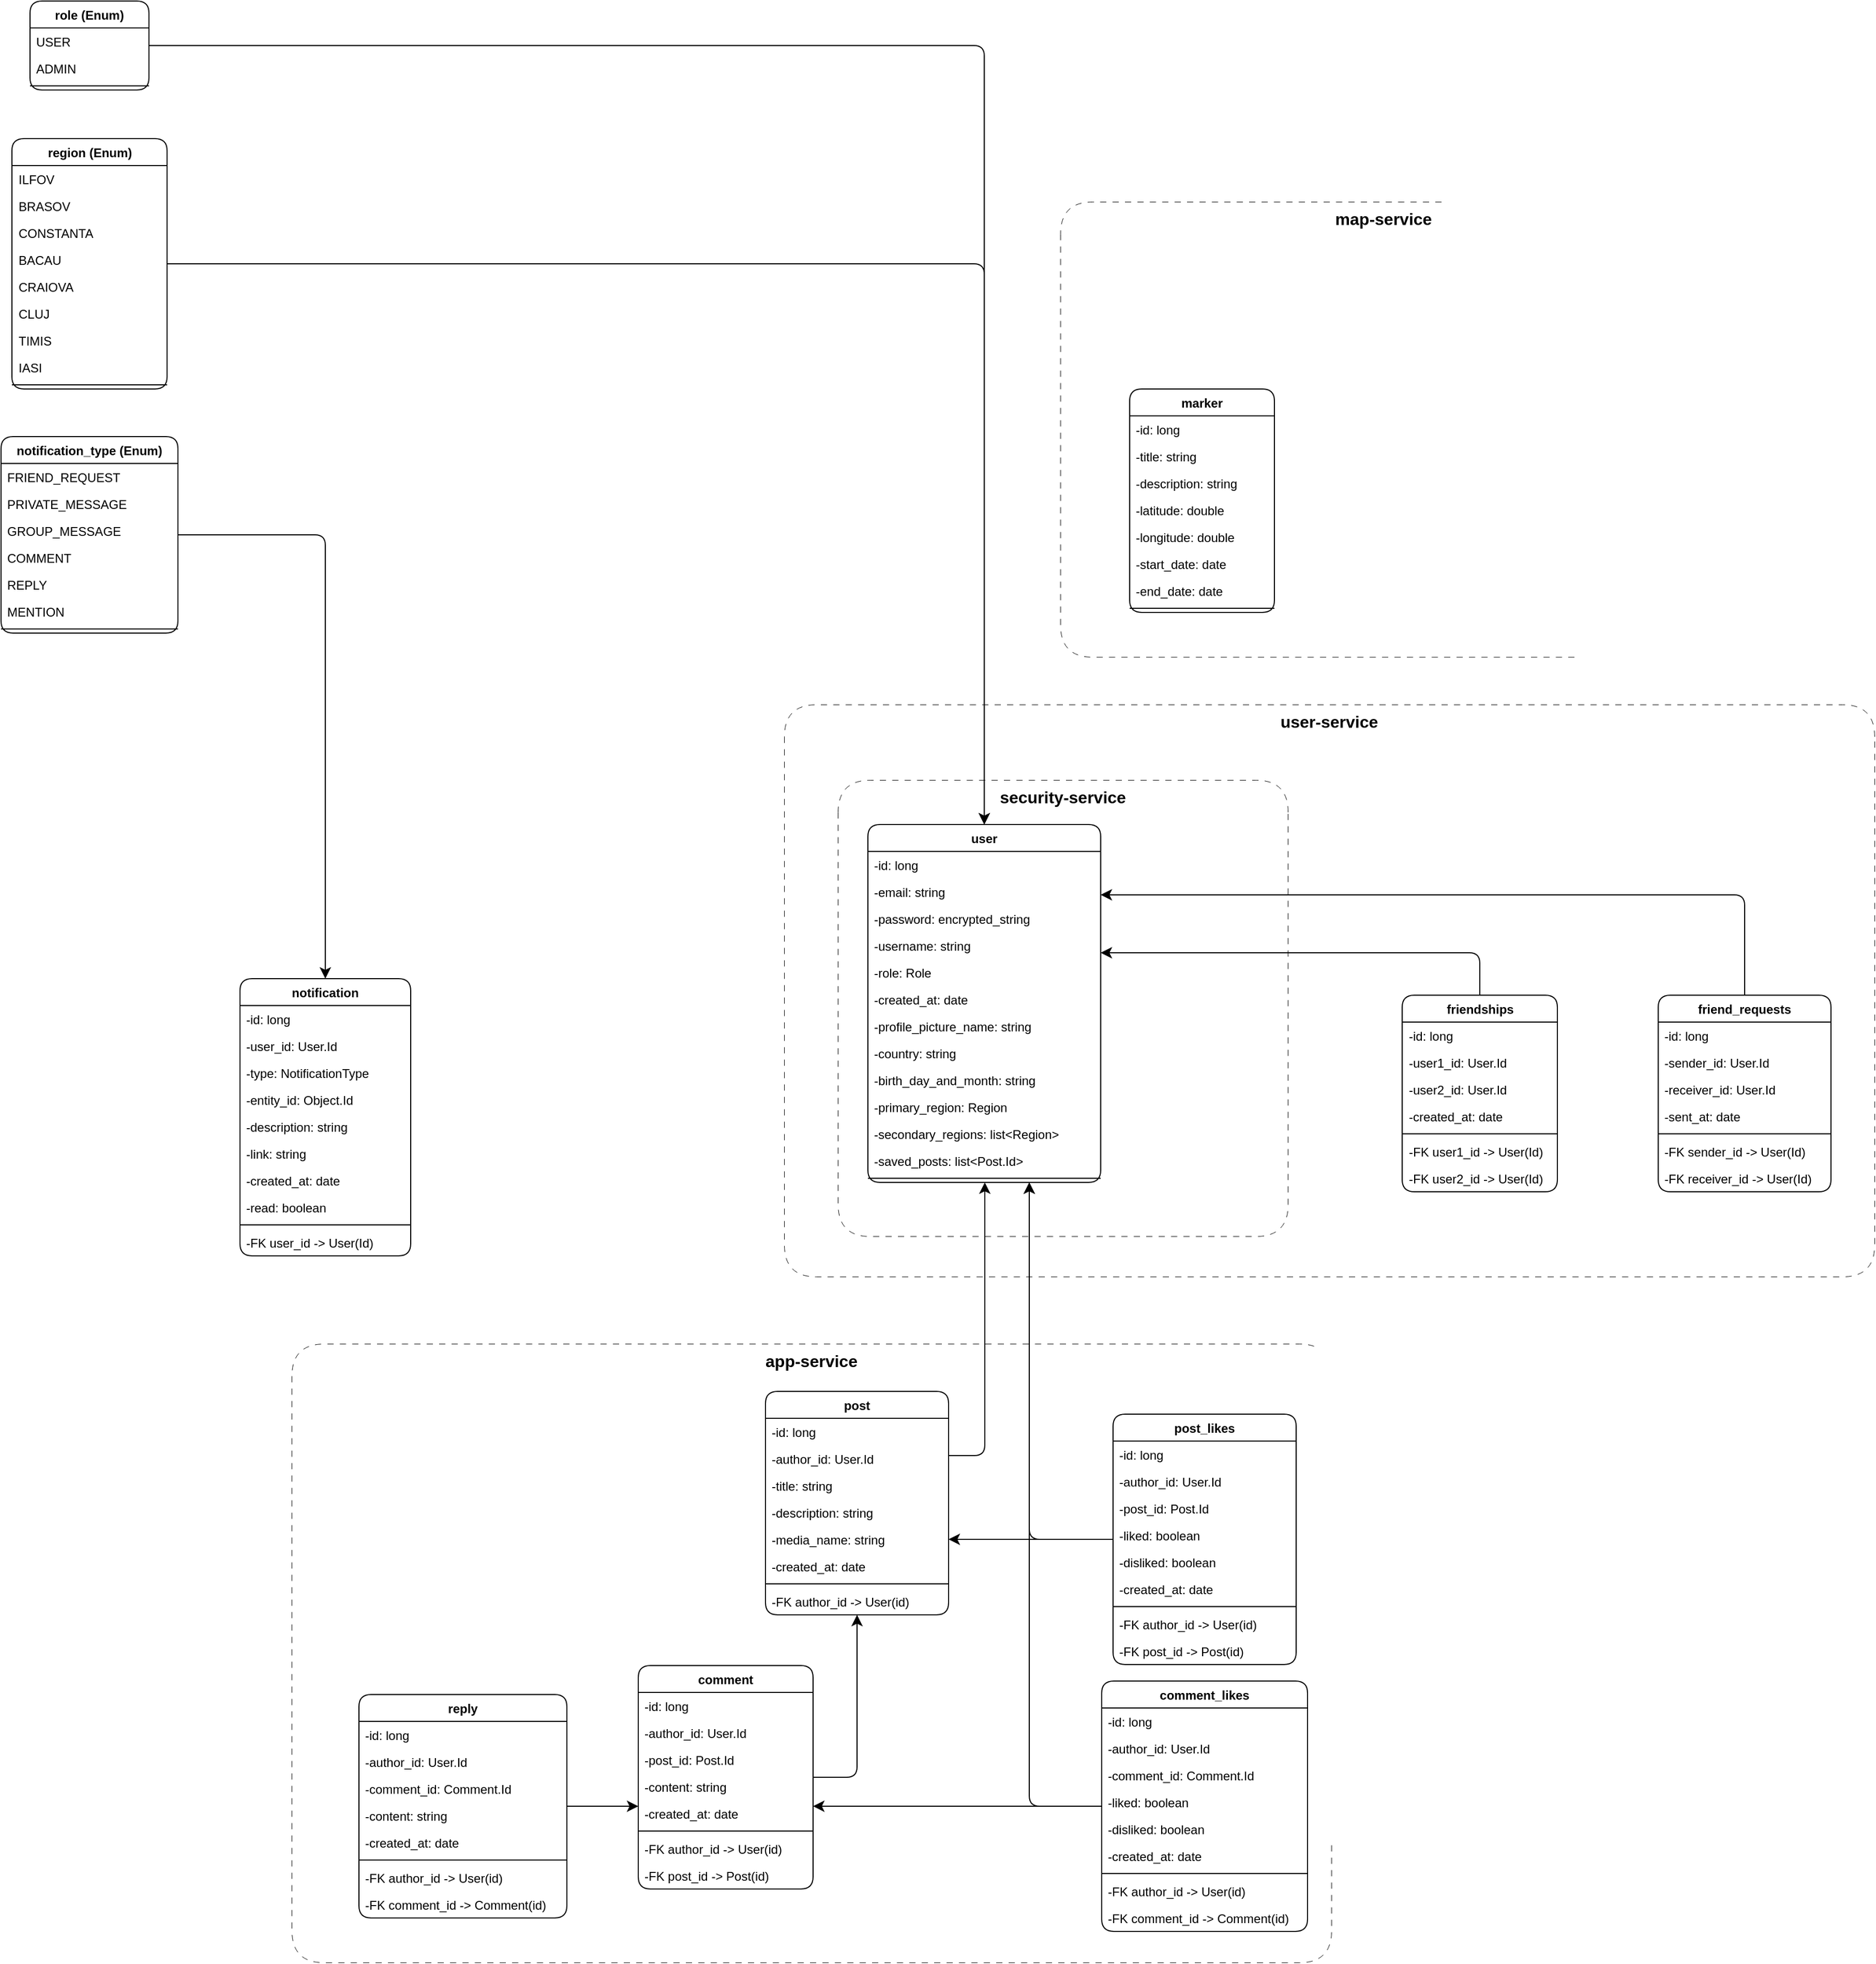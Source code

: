 <mxfile version="23.0.2" type="device">
  <diagram id="C5RBs43oDa-KdzZeNtuy" name="Page-1">
    <mxGraphModel dx="2113" dy="2060" grid="0" gridSize="10" guides="1" tooltips="1" connect="1" arrows="1" fold="1" page="0" pageScale="1" pageWidth="827" pageHeight="1169" math="0" shadow="0">
      <root>
        <mxCell id="WIyWlLk6GJQsqaUBKTNV-0" />
        <mxCell id="WIyWlLk6GJQsqaUBKTNV-1" parent="WIyWlLk6GJQsqaUBKTNV-0" />
        <mxCell id="ZIp37WjM1CENqptQfmg1-0" value="user" style="swimlane;fontStyle=1;align=center;verticalAlign=top;childLayout=stackLayout;horizontal=1;startSize=26;horizontalStack=0;resizeParent=1;resizeParentMax=0;resizeLast=0;collapsible=1;marginBottom=0;whiteSpace=wrap;html=1;rounded=1;glass=0;" parent="WIyWlLk6GJQsqaUBKTNV-1" vertex="1">
          <mxGeometry x="201" y="-84" width="225" height="346" as="geometry" />
        </mxCell>
        <mxCell id="ZIp37WjM1CENqptQfmg1-35" value="-id: long" style="text;strokeColor=none;fillColor=none;align=left;verticalAlign=top;spacingLeft=4;spacingRight=4;overflow=hidden;rotatable=0;points=[[0,0.5],[1,0.5]];portConstraint=eastwest;whiteSpace=wrap;html=1;rounded=1;" parent="ZIp37WjM1CENqptQfmg1-0" vertex="1">
          <mxGeometry y="26" width="225" height="26" as="geometry" />
        </mxCell>
        <mxCell id="ZIp37WjM1CENqptQfmg1-29" value="-email: string" style="text;strokeColor=none;fillColor=none;align=left;verticalAlign=top;spacingLeft=4;spacingRight=4;overflow=hidden;rotatable=0;points=[[0,0.5],[1,0.5]];portConstraint=eastwest;whiteSpace=wrap;html=1;rounded=1;" parent="ZIp37WjM1CENqptQfmg1-0" vertex="1">
          <mxGeometry y="52" width="225" height="26" as="geometry" />
        </mxCell>
        <mxCell id="ZIp37WjM1CENqptQfmg1-26" value="-password: encrypted_string" style="text;strokeColor=none;fillColor=none;align=left;verticalAlign=top;spacingLeft=4;spacingRight=4;overflow=hidden;rotatable=0;points=[[0,0.5],[1,0.5]];portConstraint=eastwest;whiteSpace=wrap;html=1;rounded=1;" parent="ZIp37WjM1CENqptQfmg1-0" vertex="1">
          <mxGeometry y="78" width="225" height="26" as="geometry" />
        </mxCell>
        <mxCell id="ZIp37WjM1CENqptQfmg1-1" value="-username: string&lt;br&gt;" style="text;strokeColor=none;fillColor=none;align=left;verticalAlign=top;spacingLeft=4;spacingRight=4;overflow=hidden;rotatable=0;points=[[0,0.5],[1,0.5]];portConstraint=eastwest;whiteSpace=wrap;html=1;rounded=1;" parent="ZIp37WjM1CENqptQfmg1-0" vertex="1">
          <mxGeometry y="104" width="225" height="26" as="geometry" />
        </mxCell>
        <mxCell id="AUNSWJRfsBHNCjT6qYUv-6" value="-role: Role" style="text;strokeColor=none;fillColor=none;align=left;verticalAlign=top;spacingLeft=4;spacingRight=4;overflow=hidden;rotatable=0;points=[[0,0.5],[1,0.5]];portConstraint=eastwest;whiteSpace=wrap;html=1;rounded=1;" parent="ZIp37WjM1CENqptQfmg1-0" vertex="1">
          <mxGeometry y="130" width="225" height="26" as="geometry" />
        </mxCell>
        <mxCell id="ZIp37WjM1CENqptQfmg1-63" value="-created_at: date" style="text;strokeColor=none;fillColor=none;align=left;verticalAlign=top;spacingLeft=4;spacingRight=4;overflow=hidden;rotatable=0;points=[[0,0.5],[1,0.5]];portConstraint=eastwest;whiteSpace=wrap;html=1;rounded=1;" parent="ZIp37WjM1CENqptQfmg1-0" vertex="1">
          <mxGeometry y="156" width="225" height="26" as="geometry" />
        </mxCell>
        <mxCell id="ZIp37WjM1CENqptQfmg1-30" value="-profile_picture_name: string" style="text;strokeColor=none;fillColor=none;align=left;verticalAlign=top;spacingLeft=4;spacingRight=4;overflow=hidden;rotatable=0;points=[[0,0.5],[1,0.5]];portConstraint=eastwest;whiteSpace=wrap;html=1;rounded=1;" parent="ZIp37WjM1CENqptQfmg1-0" vertex="1">
          <mxGeometry y="182" width="225" height="26" as="geometry" />
        </mxCell>
        <mxCell id="ZIp37WjM1CENqptQfmg1-32" value="-country: string" style="text;strokeColor=none;fillColor=none;align=left;verticalAlign=top;spacingLeft=4;spacingRight=4;overflow=hidden;rotatable=0;points=[[0,0.5],[1,0.5]];portConstraint=eastwest;whiteSpace=wrap;html=1;rounded=1;" parent="ZIp37WjM1CENqptQfmg1-0" vertex="1">
          <mxGeometry y="208" width="225" height="26" as="geometry" />
        </mxCell>
        <mxCell id="ZIp37WjM1CENqptQfmg1-33" value="-birth_day_and_month: string" style="text;strokeColor=none;fillColor=none;align=left;verticalAlign=top;spacingLeft=4;spacingRight=4;overflow=hidden;rotatable=0;points=[[0,0.5],[1,0.5]];portConstraint=eastwest;whiteSpace=wrap;html=1;rounded=1;" parent="ZIp37WjM1CENqptQfmg1-0" vertex="1">
          <mxGeometry y="234" width="225" height="26" as="geometry" />
        </mxCell>
        <mxCell id="ZIp37WjM1CENqptQfmg1-34" value="-primary_region: Region" style="text;strokeColor=none;fillColor=none;align=left;verticalAlign=top;spacingLeft=4;spacingRight=4;overflow=hidden;rotatable=0;points=[[0,0.5],[1,0.5]];portConstraint=eastwest;whiteSpace=wrap;html=1;rounded=1;" parent="ZIp37WjM1CENqptQfmg1-0" vertex="1">
          <mxGeometry y="260" width="225" height="26" as="geometry" />
        </mxCell>
        <mxCell id="AUNSWJRfsBHNCjT6qYUv-0" value="-secondary_regions: list&amp;lt;Region&amp;gt;" style="text;strokeColor=none;fillColor=none;align=left;verticalAlign=top;spacingLeft=4;spacingRight=4;overflow=hidden;rotatable=0;points=[[0,0.5],[1,0.5]];portConstraint=eastwest;whiteSpace=wrap;html=1;rounded=1;" parent="ZIp37WjM1CENqptQfmg1-0" vertex="1">
          <mxGeometry y="286" width="225" height="26" as="geometry" />
        </mxCell>
        <mxCell id="ZIp37WjM1CENqptQfmg1-96" value="-saved_posts: list&amp;lt;Post.Id&amp;gt;" style="text;strokeColor=none;fillColor=none;align=left;verticalAlign=top;spacingLeft=4;spacingRight=4;overflow=hidden;rotatable=0;points=[[0,0.5],[1,0.5]];portConstraint=eastwest;whiteSpace=wrap;html=1;rounded=1;" parent="ZIp37WjM1CENqptQfmg1-0" vertex="1">
          <mxGeometry y="312" width="225" height="26" as="geometry" />
        </mxCell>
        <mxCell id="ZIp37WjM1CENqptQfmg1-2" value="" style="line;strokeWidth=1;fillColor=none;align=left;verticalAlign=middle;spacingTop=-1;spacingLeft=3;spacingRight=3;rotatable=0;labelPosition=right;points=[];portConstraint=eastwest;strokeColor=inherit;rounded=1;" parent="ZIp37WjM1CENqptQfmg1-0" vertex="1">
          <mxGeometry y="338" width="225" height="8" as="geometry" />
        </mxCell>
        <mxCell id="ZIp37WjM1CENqptQfmg1-12" value="comment" style="swimlane;fontStyle=1;align=center;verticalAlign=top;childLayout=stackLayout;horizontal=1;startSize=26;horizontalStack=0;resizeParent=1;resizeParentMax=0;resizeLast=0;collapsible=1;marginBottom=0;whiteSpace=wrap;html=1;rounded=1;" parent="WIyWlLk6GJQsqaUBKTNV-1" vertex="1">
          <mxGeometry x="-21" y="729" width="169" height="216" as="geometry" />
        </mxCell>
        <mxCell id="ZIp37WjM1CENqptQfmg1-58" value="-id: long" style="text;strokeColor=none;fillColor=none;align=left;verticalAlign=top;spacingLeft=4;spacingRight=4;overflow=hidden;rotatable=0;points=[[0,0.5],[1,0.5]];portConstraint=eastwest;whiteSpace=wrap;html=1;rounded=1;" parent="ZIp37WjM1CENqptQfmg1-12" vertex="1">
          <mxGeometry y="26" width="169" height="26" as="geometry" />
        </mxCell>
        <mxCell id="ZIp37WjM1CENqptQfmg1-13" value="-author_id: User.Id" style="text;strokeColor=none;fillColor=none;align=left;verticalAlign=top;spacingLeft=4;spacingRight=4;overflow=hidden;rotatable=0;points=[[0,0.5],[1,0.5]];portConstraint=eastwest;whiteSpace=wrap;html=1;rounded=1;" parent="ZIp37WjM1CENqptQfmg1-12" vertex="1">
          <mxGeometry y="52" width="169" height="26" as="geometry" />
        </mxCell>
        <mxCell id="ZIp37WjM1CENqptQfmg1-44" value="-post_id: Post.Id" style="text;strokeColor=none;fillColor=none;align=left;verticalAlign=top;spacingLeft=4;spacingRight=4;overflow=hidden;rotatable=0;points=[[0,0.5],[1,0.5]];portConstraint=eastwest;whiteSpace=wrap;html=1;rounded=1;" parent="ZIp37WjM1CENqptQfmg1-12" vertex="1">
          <mxGeometry y="78" width="169" height="26" as="geometry" />
        </mxCell>
        <mxCell id="ZIp37WjM1CENqptQfmg1-43" value="-content: string" style="text;strokeColor=none;fillColor=none;align=left;verticalAlign=top;spacingLeft=4;spacingRight=4;overflow=hidden;rotatable=0;points=[[0,0.5],[1,0.5]];portConstraint=eastwest;whiteSpace=wrap;html=1;rounded=1;" parent="ZIp37WjM1CENqptQfmg1-12" vertex="1">
          <mxGeometry y="104" width="169" height="26" as="geometry" />
        </mxCell>
        <mxCell id="ZIp37WjM1CENqptQfmg1-61" value="-created_at: date" style="text;strokeColor=none;fillColor=none;align=left;verticalAlign=top;spacingLeft=4;spacingRight=4;overflow=hidden;rotatable=0;points=[[0,0.5],[1,0.5]];portConstraint=eastwest;whiteSpace=wrap;html=1;rounded=1;" parent="ZIp37WjM1CENqptQfmg1-12" vertex="1">
          <mxGeometry y="130" width="169" height="26" as="geometry" />
        </mxCell>
        <mxCell id="ZIp37WjM1CENqptQfmg1-14" value="" style="line;strokeWidth=1;fillColor=none;align=left;verticalAlign=middle;spacingTop=-1;spacingLeft=3;spacingRight=3;rotatable=0;labelPosition=right;points=[];portConstraint=eastwest;strokeColor=inherit;rounded=1;" parent="ZIp37WjM1CENqptQfmg1-12" vertex="1">
          <mxGeometry y="156" width="169" height="8" as="geometry" />
        </mxCell>
        <mxCell id="fnZOQLphqaapDH8NrHmS-1" value="-FK author_id -&amp;gt; User(id)" style="text;strokeColor=none;fillColor=none;align=left;verticalAlign=top;spacingLeft=4;spacingRight=4;overflow=hidden;rotatable=0;points=[[0,0.5],[1,0.5]];portConstraint=eastwest;whiteSpace=wrap;html=1;rounded=1;" parent="ZIp37WjM1CENqptQfmg1-12" vertex="1">
          <mxGeometry y="164" width="169" height="26" as="geometry" />
        </mxCell>
        <mxCell id="fnZOQLphqaapDH8NrHmS-3" value="-FK post_id -&amp;gt; Post(id)" style="text;strokeColor=none;fillColor=none;align=left;verticalAlign=top;spacingLeft=4;spacingRight=4;overflow=hidden;rotatable=0;points=[[0,0.5],[1,0.5]];portConstraint=eastwest;whiteSpace=wrap;html=1;rounded=1;" parent="ZIp37WjM1CENqptQfmg1-12" vertex="1">
          <mxGeometry y="190" width="169" height="26" as="geometry" />
        </mxCell>
        <mxCell id="AUNSWJRfsBHNCjT6qYUv-16" value="role (Enum)" style="swimlane;fontStyle=1;align=center;verticalAlign=top;childLayout=stackLayout;horizontal=1;startSize=26;horizontalStack=0;resizeParent=1;resizeParentMax=0;resizeLast=0;collapsible=1;marginBottom=0;whiteSpace=wrap;html=1;rounded=1;" parent="WIyWlLk6GJQsqaUBKTNV-1" vertex="1">
          <mxGeometry x="-609" y="-880" width="115" height="86" as="geometry" />
        </mxCell>
        <mxCell id="AUNSWJRfsBHNCjT6qYUv-17" value="USER" style="text;strokeColor=none;fillColor=none;align=left;verticalAlign=top;spacingLeft=4;spacingRight=4;overflow=hidden;rotatable=0;points=[[0,0.5],[1,0.5]];portConstraint=eastwest;whiteSpace=wrap;html=1;rounded=1;" parent="AUNSWJRfsBHNCjT6qYUv-16" vertex="1">
          <mxGeometry y="26" width="115" height="26" as="geometry" />
        </mxCell>
        <mxCell id="AUNSWJRfsBHNCjT6qYUv-18" value="ADMIN" style="text;strokeColor=none;fillColor=none;align=left;verticalAlign=top;spacingLeft=4;spacingRight=4;overflow=hidden;rotatable=0;points=[[0,0.5],[1,0.5]];portConstraint=eastwest;whiteSpace=wrap;html=1;rounded=1;" parent="AUNSWJRfsBHNCjT6qYUv-16" vertex="1">
          <mxGeometry y="52" width="115" height="26" as="geometry" />
        </mxCell>
        <mxCell id="AUNSWJRfsBHNCjT6qYUv-24" value="" style="line;strokeWidth=1;fillColor=none;align=left;verticalAlign=middle;spacingTop=-1;spacingLeft=3;spacingRight=3;rotatable=0;labelPosition=right;points=[];portConstraint=eastwest;strokeColor=inherit;rounded=1;" parent="AUNSWJRfsBHNCjT6qYUv-16" vertex="1">
          <mxGeometry y="78" width="115" height="8" as="geometry" />
        </mxCell>
        <mxCell id="AUNSWJRfsBHNCjT6qYUv-26" value="region (Enum)" style="swimlane;fontStyle=1;align=center;verticalAlign=top;childLayout=stackLayout;horizontal=1;startSize=26;horizontalStack=0;resizeParent=1;resizeParentMax=0;resizeLast=0;collapsible=1;marginBottom=0;whiteSpace=wrap;html=1;rounded=1;" parent="WIyWlLk6GJQsqaUBKTNV-1" vertex="1">
          <mxGeometry x="-626.5" y="-747" width="150" height="242" as="geometry" />
        </mxCell>
        <mxCell id="AUNSWJRfsBHNCjT6qYUv-27" value="ILFOV" style="text;strokeColor=none;fillColor=none;align=left;verticalAlign=top;spacingLeft=4;spacingRight=4;overflow=hidden;rotatable=0;points=[[0,0.5],[1,0.5]];portConstraint=eastwest;whiteSpace=wrap;html=1;rounded=1;" parent="AUNSWJRfsBHNCjT6qYUv-26" vertex="1">
          <mxGeometry y="26" width="150" height="26" as="geometry" />
        </mxCell>
        <mxCell id="AUNSWJRfsBHNCjT6qYUv-28" value="BRASOV" style="text;strokeColor=none;fillColor=none;align=left;verticalAlign=top;spacingLeft=4;spacingRight=4;overflow=hidden;rotatable=0;points=[[0,0.5],[1,0.5]];portConstraint=eastwest;whiteSpace=wrap;html=1;rounded=1;" parent="AUNSWJRfsBHNCjT6qYUv-26" vertex="1">
          <mxGeometry y="52" width="150" height="26" as="geometry" />
        </mxCell>
        <mxCell id="AUNSWJRfsBHNCjT6qYUv-30" value="CONSTANTA" style="text;strokeColor=none;fillColor=none;align=left;verticalAlign=top;spacingLeft=4;spacingRight=4;overflow=hidden;rotatable=0;points=[[0,0.5],[1,0.5]];portConstraint=eastwest;whiteSpace=wrap;html=1;rounded=1;" parent="AUNSWJRfsBHNCjT6qYUv-26" vertex="1">
          <mxGeometry y="78" width="150" height="26" as="geometry" />
        </mxCell>
        <mxCell id="AUNSWJRfsBHNCjT6qYUv-31" value="BACAU" style="text;strokeColor=none;fillColor=none;align=left;verticalAlign=top;spacingLeft=4;spacingRight=4;overflow=hidden;rotatable=0;points=[[0,0.5],[1,0.5]];portConstraint=eastwest;whiteSpace=wrap;html=1;rounded=1;" parent="AUNSWJRfsBHNCjT6qYUv-26" vertex="1">
          <mxGeometry y="104" width="150" height="26" as="geometry" />
        </mxCell>
        <mxCell id="AUNSWJRfsBHNCjT6qYUv-32" value="CRAIOVA" style="text;strokeColor=none;fillColor=none;align=left;verticalAlign=top;spacingLeft=4;spacingRight=4;overflow=hidden;rotatable=0;points=[[0,0.5],[1,0.5]];portConstraint=eastwest;whiteSpace=wrap;html=1;rounded=1;" parent="AUNSWJRfsBHNCjT6qYUv-26" vertex="1">
          <mxGeometry y="130" width="150" height="26" as="geometry" />
        </mxCell>
        <mxCell id="AUNSWJRfsBHNCjT6qYUv-33" value="CLUJ" style="text;strokeColor=none;fillColor=none;align=left;verticalAlign=top;spacingLeft=4;spacingRight=4;overflow=hidden;rotatable=0;points=[[0,0.5],[1,0.5]];portConstraint=eastwest;whiteSpace=wrap;html=1;rounded=1;" parent="AUNSWJRfsBHNCjT6qYUv-26" vertex="1">
          <mxGeometry y="156" width="150" height="26" as="geometry" />
        </mxCell>
        <mxCell id="AUNSWJRfsBHNCjT6qYUv-41" value="TIMIS" style="text;strokeColor=none;fillColor=none;align=left;verticalAlign=top;spacingLeft=4;spacingRight=4;overflow=hidden;rotatable=0;points=[[0,0.5],[1,0.5]];portConstraint=eastwest;whiteSpace=wrap;html=1;rounded=1;" parent="AUNSWJRfsBHNCjT6qYUv-26" vertex="1">
          <mxGeometry y="182" width="150" height="26" as="geometry" />
        </mxCell>
        <mxCell id="AUNSWJRfsBHNCjT6qYUv-34" value="IASI" style="text;strokeColor=none;fillColor=none;align=left;verticalAlign=top;spacingLeft=4;spacingRight=4;overflow=hidden;rotatable=0;points=[[0,0.5],[1,0.5]];portConstraint=eastwest;whiteSpace=wrap;html=1;rounded=1;" parent="AUNSWJRfsBHNCjT6qYUv-26" vertex="1">
          <mxGeometry y="208" width="150" height="26" as="geometry" />
        </mxCell>
        <mxCell id="AUNSWJRfsBHNCjT6qYUv-29" value="" style="line;strokeWidth=1;fillColor=none;align=left;verticalAlign=middle;spacingTop=-1;spacingLeft=3;spacingRight=3;rotatable=0;labelPosition=right;points=[];portConstraint=eastwest;strokeColor=inherit;rounded=1;" parent="AUNSWJRfsBHNCjT6qYUv-26" vertex="1">
          <mxGeometry y="234" width="150" height="8" as="geometry" />
        </mxCell>
        <mxCell id="AUNSWJRfsBHNCjT6qYUv-43" value="" style="edgeStyle=segmentEdgeStyle;endArrow=classic;html=1;rounded=1;endSize=8;startSize=8;fontSize=12;" parent="WIyWlLk6GJQsqaUBKTNV-1" source="AUNSWJRfsBHNCjT6qYUv-26" target="ZIp37WjM1CENqptQfmg1-0" edge="1">
          <mxGeometry width="50" height="50" relative="1" as="geometry">
            <mxPoint x="110" y="340" as="sourcePoint" />
            <mxPoint x="160" y="290" as="targetPoint" />
          </mxGeometry>
        </mxCell>
        <mxCell id="AUNSWJRfsBHNCjT6qYUv-44" value="" style="edgeStyle=segmentEdgeStyle;endArrow=classic;html=1;rounded=1;endSize=8;startSize=8;fontSize=12;" parent="WIyWlLk6GJQsqaUBKTNV-1" source="ZIp37WjM1CENqptQfmg1-12" target="ZIp37WjM1CENqptQfmg1-8" edge="1">
          <mxGeometry width="50" height="50" relative="1" as="geometry">
            <mxPoint x="-379" y="724" as="sourcePoint" />
            <mxPoint x="-329" y="674" as="targetPoint" />
          </mxGeometry>
        </mxCell>
        <mxCell id="AUNSWJRfsBHNCjT6qYUv-45" value="" style="edgeStyle=segmentEdgeStyle;endArrow=classic;html=1;rounded=1;endSize=8;startSize=8;fontSize=12;" parent="WIyWlLk6GJQsqaUBKTNV-1" source="ZIp37WjM1CENqptQfmg1-8" target="ZIp37WjM1CENqptQfmg1-0" edge="1">
          <mxGeometry width="50" height="50" relative="1" as="geometry">
            <mxPoint x="100" y="430" as="sourcePoint" />
            <mxPoint x="150" y="380" as="targetPoint" />
            <Array as="points">
              <mxPoint x="201" y="526" />
              <mxPoint x="314" y="526" />
            </Array>
          </mxGeometry>
        </mxCell>
        <mxCell id="AUNSWJRfsBHNCjT6qYUv-46" value="" style="edgeStyle=segmentEdgeStyle;endArrow=classic;html=1;rounded=1;endSize=8;startSize=8;fontSize=12;" parent="WIyWlLk6GJQsqaUBKTNV-1" source="ZIp37WjM1CENqptQfmg1-45" target="ZIp37WjM1CENqptQfmg1-12" edge="1">
          <mxGeometry width="50" height="50" relative="1" as="geometry">
            <mxPoint x="-256" y="620" as="sourcePoint" />
            <mxPoint x="-206" y="570" as="targetPoint" />
          </mxGeometry>
        </mxCell>
        <mxCell id="AUNSWJRfsBHNCjT6qYUv-47" value="" style="edgeStyle=segmentEdgeStyle;endArrow=classic;html=1;rounded=1;endSize=8;startSize=8;fontSize=12;" parent="WIyWlLk6GJQsqaUBKTNV-1" source="AUNSWJRfsBHNCjT6qYUv-16" target="ZIp37WjM1CENqptQfmg1-0" edge="1">
          <mxGeometry width="50" height="50" relative="1" as="geometry">
            <mxPoint x="140" y="370" as="sourcePoint" />
            <mxPoint x="190" y="320" as="targetPoint" />
          </mxGeometry>
        </mxCell>
        <mxCell id="qL8LeOFkSq4ELY79T3Pa-41" value="notification" style="swimlane;fontStyle=1;align=center;verticalAlign=top;childLayout=stackLayout;horizontal=1;startSize=26;horizontalStack=0;resizeParent=1;resizeParentMax=0;resizeLast=0;collapsible=1;marginBottom=0;whiteSpace=wrap;html=1;rounded=1;" parent="WIyWlLk6GJQsqaUBKTNV-1" vertex="1">
          <mxGeometry x="-406" y="65" width="165" height="268" as="geometry" />
        </mxCell>
        <mxCell id="qL8LeOFkSq4ELY79T3Pa-42" value="-id: long" style="text;strokeColor=none;fillColor=none;align=left;verticalAlign=top;spacingLeft=4;spacingRight=4;overflow=hidden;rotatable=0;points=[[0,0.5],[1,0.5]];portConstraint=eastwest;whiteSpace=wrap;html=1;rounded=1;" parent="qL8LeOFkSq4ELY79T3Pa-41" vertex="1">
          <mxGeometry y="26" width="165" height="26" as="geometry" />
        </mxCell>
        <mxCell id="qL8LeOFkSq4ELY79T3Pa-43" value="-user_id: User.Id" style="text;strokeColor=none;fillColor=none;align=left;verticalAlign=top;spacingLeft=4;spacingRight=4;overflow=hidden;rotatable=0;points=[[0,0.5],[1,0.5]];portConstraint=eastwest;whiteSpace=wrap;html=1;rounded=1;" parent="qL8LeOFkSq4ELY79T3Pa-41" vertex="1">
          <mxGeometry y="52" width="165" height="26" as="geometry" />
        </mxCell>
        <mxCell id="qL8LeOFkSq4ELY79T3Pa-69" value="-type: NotificationType" style="text;strokeColor=none;fillColor=none;align=left;verticalAlign=top;spacingLeft=4;spacingRight=4;overflow=hidden;rotatable=0;points=[[0,0.5],[1,0.5]];portConstraint=eastwest;whiteSpace=wrap;html=1;rounded=1;" parent="qL8LeOFkSq4ELY79T3Pa-41" vertex="1">
          <mxGeometry y="78" width="165" height="26" as="geometry" />
        </mxCell>
        <mxCell id="qL8LeOFkSq4ELY79T3Pa-57" value="-entity_id: Object.Id" style="text;strokeColor=none;fillColor=none;align=left;verticalAlign=top;spacingLeft=4;spacingRight=4;overflow=hidden;rotatable=0;points=[[0,0.5],[1,0.5]];portConstraint=eastwest;whiteSpace=wrap;html=1;rounded=1;" parent="qL8LeOFkSq4ELY79T3Pa-41" vertex="1">
          <mxGeometry y="104" width="165" height="26" as="geometry" />
        </mxCell>
        <mxCell id="qL8LeOFkSq4ELY79T3Pa-76" value="-description: string" style="text;strokeColor=none;fillColor=none;align=left;verticalAlign=top;spacingLeft=4;spacingRight=4;overflow=hidden;rotatable=0;points=[[0,0.5],[1,0.5]];portConstraint=eastwest;whiteSpace=wrap;html=1;rounded=1;" parent="qL8LeOFkSq4ELY79T3Pa-41" vertex="1">
          <mxGeometry y="130" width="165" height="26" as="geometry" />
        </mxCell>
        <mxCell id="qL8LeOFkSq4ELY79T3Pa-77" value="-link: string" style="text;strokeColor=none;fillColor=none;align=left;verticalAlign=top;spacingLeft=4;spacingRight=4;overflow=hidden;rotatable=0;points=[[0,0.5],[1,0.5]];portConstraint=eastwest;whiteSpace=wrap;html=1;rounded=1;" parent="qL8LeOFkSq4ELY79T3Pa-41" vertex="1">
          <mxGeometry y="156" width="165" height="26" as="geometry" />
        </mxCell>
        <mxCell id="qL8LeOFkSq4ELY79T3Pa-44" value="-created_at: date" style="text;strokeColor=none;fillColor=none;align=left;verticalAlign=top;spacingLeft=4;spacingRight=4;overflow=hidden;rotatable=0;points=[[0,0.5],[1,0.5]];portConstraint=eastwest;whiteSpace=wrap;html=1;rounded=1;" parent="qL8LeOFkSq4ELY79T3Pa-41" vertex="1">
          <mxGeometry y="182" width="165" height="26" as="geometry" />
        </mxCell>
        <mxCell id="qL8LeOFkSq4ELY79T3Pa-45" value="-read: boolean" style="text;strokeColor=none;fillColor=none;align=left;verticalAlign=top;spacingLeft=4;spacingRight=4;overflow=hidden;rotatable=0;points=[[0,0.5],[1,0.5]];portConstraint=eastwest;whiteSpace=wrap;html=1;rounded=1;" parent="qL8LeOFkSq4ELY79T3Pa-41" vertex="1">
          <mxGeometry y="208" width="165" height="26" as="geometry" />
        </mxCell>
        <mxCell id="qL8LeOFkSq4ELY79T3Pa-48" value="" style="line;strokeWidth=1;fillColor=none;align=left;verticalAlign=middle;spacingTop=-1;spacingLeft=3;spacingRight=3;rotatable=0;labelPosition=right;points=[];portConstraint=eastwest;strokeColor=inherit;rounded=1;" parent="qL8LeOFkSq4ELY79T3Pa-41" vertex="1">
          <mxGeometry y="234" width="165" height="8" as="geometry" />
        </mxCell>
        <mxCell id="qL8LeOFkSq4ELY79T3Pa-56" value="-FK user_id -&amp;gt; User(Id)" style="text;strokeColor=none;fillColor=none;align=left;verticalAlign=top;spacingLeft=4;spacingRight=4;overflow=hidden;rotatable=0;points=[[0,0.5],[1,0.5]];portConstraint=eastwest;whiteSpace=wrap;html=1;rounded=1;" parent="qL8LeOFkSq4ELY79T3Pa-41" vertex="1">
          <mxGeometry y="242" width="165" height="26" as="geometry" />
        </mxCell>
        <mxCell id="qL8LeOFkSq4ELY79T3Pa-58" value="notification_type (Enum)" style="swimlane;fontStyle=1;align=center;verticalAlign=top;childLayout=stackLayout;horizontal=1;startSize=26;horizontalStack=0;resizeParent=1;resizeParentMax=0;resizeLast=0;collapsible=1;marginBottom=0;whiteSpace=wrap;html=1;rounded=1;" parent="WIyWlLk6GJQsqaUBKTNV-1" vertex="1">
          <mxGeometry x="-637" y="-459" width="171" height="190" as="geometry" />
        </mxCell>
        <mxCell id="qL8LeOFkSq4ELY79T3Pa-59" value="FRIEND_REQUEST" style="text;strokeColor=none;fillColor=none;align=left;verticalAlign=top;spacingLeft=4;spacingRight=4;overflow=hidden;rotatable=0;points=[[0,0.5],[1,0.5]];portConstraint=eastwest;whiteSpace=wrap;html=1;rounded=1;" parent="qL8LeOFkSq4ELY79T3Pa-58" vertex="1">
          <mxGeometry y="26" width="171" height="26" as="geometry" />
        </mxCell>
        <mxCell id="qL8LeOFkSq4ELY79T3Pa-70" value="PRIVATE_MESSAGE" style="text;strokeColor=none;fillColor=none;align=left;verticalAlign=top;spacingLeft=4;spacingRight=4;overflow=hidden;rotatable=0;points=[[0,0.5],[1,0.5]];portConstraint=eastwest;whiteSpace=wrap;html=1;rounded=1;" parent="qL8LeOFkSq4ELY79T3Pa-58" vertex="1">
          <mxGeometry y="52" width="171" height="26" as="geometry" />
        </mxCell>
        <mxCell id="qL8LeOFkSq4ELY79T3Pa-71" value="GROUP_MESSAGE" style="text;strokeColor=none;fillColor=none;align=left;verticalAlign=top;spacingLeft=4;spacingRight=4;overflow=hidden;rotatable=0;points=[[0,0.5],[1,0.5]];portConstraint=eastwest;whiteSpace=wrap;html=1;rounded=1;" parent="qL8LeOFkSq4ELY79T3Pa-58" vertex="1">
          <mxGeometry y="78" width="171" height="26" as="geometry" />
        </mxCell>
        <mxCell id="qL8LeOFkSq4ELY79T3Pa-72" value="COMMENT" style="text;strokeColor=none;fillColor=none;align=left;verticalAlign=top;spacingLeft=4;spacingRight=4;overflow=hidden;rotatable=0;points=[[0,0.5],[1,0.5]];portConstraint=eastwest;whiteSpace=wrap;html=1;rounded=1;" parent="qL8LeOFkSq4ELY79T3Pa-58" vertex="1">
          <mxGeometry y="104" width="171" height="26" as="geometry" />
        </mxCell>
        <mxCell id="qL8LeOFkSq4ELY79T3Pa-74" value="REPLY" style="text;strokeColor=none;fillColor=none;align=left;verticalAlign=top;spacingLeft=4;spacingRight=4;overflow=hidden;rotatable=0;points=[[0,0.5],[1,0.5]];portConstraint=eastwest;whiteSpace=wrap;html=1;rounded=1;" parent="qL8LeOFkSq4ELY79T3Pa-58" vertex="1">
          <mxGeometry y="130" width="171" height="26" as="geometry" />
        </mxCell>
        <mxCell id="qL8LeOFkSq4ELY79T3Pa-75" value="MENTION" style="text;strokeColor=none;fillColor=none;align=left;verticalAlign=top;spacingLeft=4;spacingRight=4;overflow=hidden;rotatable=0;points=[[0,0.5],[1,0.5]];portConstraint=eastwest;whiteSpace=wrap;html=1;rounded=1;" parent="qL8LeOFkSq4ELY79T3Pa-58" vertex="1">
          <mxGeometry y="156" width="171" height="26" as="geometry" />
        </mxCell>
        <mxCell id="qL8LeOFkSq4ELY79T3Pa-67" value="" style="line;strokeWidth=1;fillColor=none;align=left;verticalAlign=middle;spacingTop=-1;spacingLeft=3;spacingRight=3;rotatable=0;labelPosition=right;points=[];portConstraint=eastwest;strokeColor=inherit;rounded=1;" parent="qL8LeOFkSq4ELY79T3Pa-58" vertex="1">
          <mxGeometry y="182" width="171" height="8" as="geometry" />
        </mxCell>
        <mxCell id="qL8LeOFkSq4ELY79T3Pa-68" value="" style="edgeStyle=segmentEdgeStyle;endArrow=classic;html=1;rounded=1;endSize=8;startSize=8;fontSize=12;" parent="WIyWlLk6GJQsqaUBKTNV-1" source="qL8LeOFkSq4ELY79T3Pa-58" target="qL8LeOFkSq4ELY79T3Pa-41" edge="1">
          <mxGeometry width="50" height="50" relative="1" as="geometry">
            <mxPoint x="-691" y="-267" as="sourcePoint" />
            <mxPoint x="-219" y="422" as="targetPoint" />
          </mxGeometry>
        </mxCell>
        <mxCell id="NsJas7nJp7t8EP145laF-0" value="security-service" style="swimlane;fontSize=16;startSize=31;dashed=1;dashPattern=12 12;strokeWidth=0.5;fillColor=none;swimlaneLine=0;rounded=1;arcSize=50;" parent="WIyWlLk6GJQsqaUBKTNV-1" vertex="1">
          <mxGeometry x="172" y="-127" width="435" height="441" as="geometry" />
        </mxCell>
        <mxCell id="NsJas7nJp7t8EP145laF-4" value="user-service" style="swimlane;fontSize=16;startSize=31;dashed=1;dashPattern=12 12;strokeWidth=0.5;fillColor=none;swimlaneLine=0;rounded=1;arcSize=50;" parent="WIyWlLk6GJQsqaUBKTNV-1" vertex="1">
          <mxGeometry x="120" y="-200" width="1054" height="553" as="geometry" />
        </mxCell>
        <mxCell id="qL8LeOFkSq4ELY79T3Pa-19" value="friend_requests" style="swimlane;fontStyle=1;align=center;verticalAlign=top;childLayout=stackLayout;horizontal=1;startSize=26;horizontalStack=0;resizeParent=1;resizeParentMax=0;resizeLast=0;collapsible=1;marginBottom=0;whiteSpace=wrap;html=1;rounded=1;" parent="NsJas7nJp7t8EP145laF-4" vertex="1">
          <mxGeometry x="845" y="281" width="167" height="190" as="geometry" />
        </mxCell>
        <mxCell id="qL8LeOFkSq4ELY79T3Pa-20" value="-id: long" style="text;strokeColor=none;fillColor=none;align=left;verticalAlign=top;spacingLeft=4;spacingRight=4;overflow=hidden;rotatable=0;points=[[0,0.5],[1,0.5]];portConstraint=eastwest;whiteSpace=wrap;html=1;rounded=1;" parent="qL8LeOFkSq4ELY79T3Pa-19" vertex="1">
          <mxGeometry y="26" width="167" height="26" as="geometry" />
        </mxCell>
        <mxCell id="qL8LeOFkSq4ELY79T3Pa-21" value="-sender_id: User.Id" style="text;strokeColor=none;fillColor=none;align=left;verticalAlign=top;spacingLeft=4;spacingRight=4;overflow=hidden;rotatable=0;points=[[0,0.5],[1,0.5]];portConstraint=eastwest;whiteSpace=wrap;html=1;rounded=1;" parent="qL8LeOFkSq4ELY79T3Pa-19" vertex="1">
          <mxGeometry y="52" width="167" height="26" as="geometry" />
        </mxCell>
        <mxCell id="qL8LeOFkSq4ELY79T3Pa-22" value="-receiver_id: User.Id" style="text;strokeColor=none;fillColor=none;align=left;verticalAlign=top;spacingLeft=4;spacingRight=4;overflow=hidden;rotatable=0;points=[[0,0.5],[1,0.5]];portConstraint=eastwest;whiteSpace=wrap;html=1;rounded=1;" parent="qL8LeOFkSq4ELY79T3Pa-19" vertex="1">
          <mxGeometry y="78" width="167" height="26" as="geometry" />
        </mxCell>
        <mxCell id="qL8LeOFkSq4ELY79T3Pa-50" value="-sent_at: date" style="text;strokeColor=none;fillColor=none;align=left;verticalAlign=top;spacingLeft=4;spacingRight=4;overflow=hidden;rotatable=0;points=[[0,0.5],[1,0.5]];portConstraint=eastwest;whiteSpace=wrap;html=1;rounded=1;" parent="qL8LeOFkSq4ELY79T3Pa-19" vertex="1">
          <mxGeometry y="104" width="167" height="26" as="geometry" />
        </mxCell>
        <mxCell id="qL8LeOFkSq4ELY79T3Pa-25" value="" style="line;strokeWidth=1;fillColor=none;align=left;verticalAlign=middle;spacingTop=-1;spacingLeft=3;spacingRight=3;rotatable=0;labelPosition=right;points=[];portConstraint=eastwest;strokeColor=inherit;rounded=1;" parent="qL8LeOFkSq4ELY79T3Pa-19" vertex="1">
          <mxGeometry y="130" width="167" height="8" as="geometry" />
        </mxCell>
        <mxCell id="qL8LeOFkSq4ELY79T3Pa-53" value="-FK sender_id -&amp;gt; User(Id)" style="text;strokeColor=none;fillColor=none;align=left;verticalAlign=top;spacingLeft=4;spacingRight=4;overflow=hidden;rotatable=0;points=[[0,0.5],[1,0.5]];portConstraint=eastwest;whiteSpace=wrap;html=1;rounded=1;" parent="qL8LeOFkSq4ELY79T3Pa-19" vertex="1">
          <mxGeometry y="138" width="167" height="26" as="geometry" />
        </mxCell>
        <mxCell id="qL8LeOFkSq4ELY79T3Pa-54" value="-FK receiver_id -&amp;gt; User(Id)" style="text;strokeColor=none;fillColor=none;align=left;verticalAlign=top;spacingLeft=4;spacingRight=4;overflow=hidden;rotatable=0;points=[[0,0.5],[1,0.5]];portConstraint=eastwest;whiteSpace=wrap;html=1;rounded=1;" parent="qL8LeOFkSq4ELY79T3Pa-19" vertex="1">
          <mxGeometry y="164" width="167" height="26" as="geometry" />
        </mxCell>
        <UserObject label="friendships" tooltip="" id="qL8LeOFkSq4ELY79T3Pa-26">
          <mxCell style="swimlane;fontStyle=1;align=center;verticalAlign=top;childLayout=stackLayout;horizontal=1;startSize=26;horizontalStack=0;resizeParent=1;resizeParentMax=0;resizeLast=0;collapsible=1;marginBottom=0;whiteSpace=wrap;html=1;rounded=1;" parent="NsJas7nJp7t8EP145laF-4" vertex="1">
            <mxGeometry x="597.5" y="281" width="150" height="190" as="geometry" />
          </mxCell>
        </UserObject>
        <mxCell id="qL8LeOFkSq4ELY79T3Pa-27" value="-id: long" style="text;strokeColor=none;fillColor=none;align=left;verticalAlign=top;spacingLeft=4;spacingRight=4;overflow=hidden;rotatable=0;points=[[0,0.5],[1,0.5]];portConstraint=eastwest;whiteSpace=wrap;html=1;rounded=1;" parent="qL8LeOFkSq4ELY79T3Pa-26" vertex="1">
          <mxGeometry y="26" width="150" height="26" as="geometry" />
        </mxCell>
        <mxCell id="qL8LeOFkSq4ELY79T3Pa-28" value="-user1_id: User.Id" style="text;strokeColor=none;fillColor=none;align=left;verticalAlign=top;spacingLeft=4;spacingRight=4;overflow=hidden;rotatable=0;points=[[0,0.5],[1,0.5]];portConstraint=eastwest;whiteSpace=wrap;html=1;rounded=1;" parent="qL8LeOFkSq4ELY79T3Pa-26" vertex="1">
          <mxGeometry y="52" width="150" height="26" as="geometry" />
        </mxCell>
        <mxCell id="qL8LeOFkSq4ELY79T3Pa-29" value="-user2_id: User.Id" style="text;strokeColor=none;fillColor=none;align=left;verticalAlign=top;spacingLeft=4;spacingRight=4;overflow=hidden;rotatable=0;points=[[0,0.5],[1,0.5]];portConstraint=eastwest;whiteSpace=wrap;html=1;rounded=1;" parent="qL8LeOFkSq4ELY79T3Pa-26" vertex="1">
          <mxGeometry y="78" width="150" height="26" as="geometry" />
        </mxCell>
        <mxCell id="qL8LeOFkSq4ELY79T3Pa-49" value="-created_at: date" style="text;strokeColor=none;fillColor=none;align=left;verticalAlign=top;spacingLeft=4;spacingRight=4;overflow=hidden;rotatable=0;points=[[0,0.5],[1,0.5]];portConstraint=eastwest;whiteSpace=wrap;html=1;rounded=1;" parent="qL8LeOFkSq4ELY79T3Pa-26" vertex="1">
          <mxGeometry y="104" width="150" height="26" as="geometry" />
        </mxCell>
        <mxCell id="qL8LeOFkSq4ELY79T3Pa-32" value="" style="line;strokeWidth=1;fillColor=none;align=left;verticalAlign=middle;spacingTop=-1;spacingLeft=3;spacingRight=3;rotatable=0;labelPosition=right;points=[];portConstraint=eastwest;strokeColor=inherit;rounded=1;" parent="qL8LeOFkSq4ELY79T3Pa-26" vertex="1">
          <mxGeometry y="130" width="150" height="8" as="geometry" />
        </mxCell>
        <mxCell id="qL8LeOFkSq4ELY79T3Pa-51" value="-FK user1_id -&amp;gt; User(Id)" style="text;strokeColor=none;fillColor=none;align=left;verticalAlign=top;spacingLeft=4;spacingRight=4;overflow=hidden;rotatable=0;points=[[0,0.5],[1,0.5]];portConstraint=eastwest;whiteSpace=wrap;html=1;rounded=1;" parent="qL8LeOFkSq4ELY79T3Pa-26" vertex="1">
          <mxGeometry y="138" width="150" height="26" as="geometry" />
        </mxCell>
        <mxCell id="qL8LeOFkSq4ELY79T3Pa-52" value="-FK user2_id -&amp;gt; User(Id)" style="text;strokeColor=none;fillColor=none;align=left;verticalAlign=top;spacingLeft=4;spacingRight=4;overflow=hidden;rotatable=0;points=[[0,0.5],[1,0.5]];portConstraint=eastwest;whiteSpace=wrap;html=1;rounded=1;" parent="qL8LeOFkSq4ELY79T3Pa-26" vertex="1">
          <mxGeometry y="164" width="150" height="26" as="geometry" />
        </mxCell>
        <mxCell id="Z0HMSyIbgHoMZcpw7GYd-18" value="" style="edgeStyle=segmentEdgeStyle;endArrow=classic;html=1;curved=0;rounded=1;endSize=8;startSize=8;fontSize=12;" parent="WIyWlLk6GJQsqaUBKTNV-1" source="qL8LeOFkSq4ELY79T3Pa-19" target="ZIp37WjM1CENqptQfmg1-0" edge="1">
          <mxGeometry width="50" height="50" relative="1" as="geometry">
            <mxPoint x="930" y="286" as="sourcePoint" />
            <mxPoint x="980" y="236" as="targetPoint" />
            <Array as="points">
              <mxPoint x="1049" y="-16" />
            </Array>
          </mxGeometry>
        </mxCell>
        <mxCell id="Z0HMSyIbgHoMZcpw7GYd-57" value="map-service" style="swimlane;fontSize=16;startSize=31;dashed=1;dashPattern=12 12;strokeWidth=0.5;fillColor=none;swimlaneLine=0;rounded=1;arcSize=50;" parent="WIyWlLk6GJQsqaUBKTNV-1" vertex="1">
          <mxGeometry x="387" y="-686" width="625" height="440" as="geometry" />
        </mxCell>
        <mxCell id="qL8LeOFkSq4ELY79T3Pa-0" value="marker" style="swimlane;fontStyle=1;align=center;verticalAlign=top;childLayout=stackLayout;horizontal=1;startSize=26;horizontalStack=0;resizeParent=1;resizeParentMax=0;resizeLast=0;collapsible=1;marginBottom=0;whiteSpace=wrap;html=1;rounded=1;" parent="Z0HMSyIbgHoMZcpw7GYd-57" vertex="1">
          <mxGeometry x="67" y="181" width="140" height="216" as="geometry" />
        </mxCell>
        <mxCell id="qL8LeOFkSq4ELY79T3Pa-1" value="-id: long" style="text;strokeColor=none;fillColor=none;align=left;verticalAlign=top;spacingLeft=4;spacingRight=4;overflow=hidden;rotatable=0;points=[[0,0.5],[1,0.5]];portConstraint=eastwest;whiteSpace=wrap;html=1;rounded=1;" parent="qL8LeOFkSq4ELY79T3Pa-0" vertex="1">
          <mxGeometry y="26" width="140" height="26" as="geometry" />
        </mxCell>
        <mxCell id="qL8LeOFkSq4ELY79T3Pa-2" value="-title: string" style="text;strokeColor=none;fillColor=none;align=left;verticalAlign=top;spacingLeft=4;spacingRight=4;overflow=hidden;rotatable=0;points=[[0,0.5],[1,0.5]];portConstraint=eastwest;whiteSpace=wrap;html=1;rounded=1;" parent="qL8LeOFkSq4ELY79T3Pa-0" vertex="1">
          <mxGeometry y="52" width="140" height="26" as="geometry" />
        </mxCell>
        <mxCell id="qL8LeOFkSq4ELY79T3Pa-4" value="-description: string" style="text;strokeColor=none;fillColor=none;align=left;verticalAlign=top;spacingLeft=4;spacingRight=4;overflow=hidden;rotatable=0;points=[[0,0.5],[1,0.5]];portConstraint=eastwest;whiteSpace=wrap;html=1;rounded=1;" parent="qL8LeOFkSq4ELY79T3Pa-0" vertex="1">
          <mxGeometry y="78" width="140" height="26" as="geometry" />
        </mxCell>
        <mxCell id="qL8LeOFkSq4ELY79T3Pa-5" value="-latitude: double" style="text;strokeColor=none;fillColor=none;align=left;verticalAlign=top;spacingLeft=4;spacingRight=4;overflow=hidden;rotatable=0;points=[[0,0.5],[1,0.5]];portConstraint=eastwest;whiteSpace=wrap;html=1;rounded=1;" parent="qL8LeOFkSq4ELY79T3Pa-0" vertex="1">
          <mxGeometry y="104" width="140" height="26" as="geometry" />
        </mxCell>
        <mxCell id="qL8LeOFkSq4ELY79T3Pa-6" value="-longitude: double" style="text;strokeColor=none;fillColor=none;align=left;verticalAlign=top;spacingLeft=4;spacingRight=4;overflow=hidden;rotatable=0;points=[[0,0.5],[1,0.5]];portConstraint=eastwest;whiteSpace=wrap;html=1;rounded=1;" parent="qL8LeOFkSq4ELY79T3Pa-0" vertex="1">
          <mxGeometry y="130" width="140" height="26" as="geometry" />
        </mxCell>
        <mxCell id="qL8LeOFkSq4ELY79T3Pa-10" value="-start_date: date" style="text;strokeColor=none;fillColor=none;align=left;verticalAlign=top;spacingLeft=4;spacingRight=4;overflow=hidden;rotatable=0;points=[[0,0.5],[1,0.5]];portConstraint=eastwest;whiteSpace=wrap;html=1;rounded=1;" parent="qL8LeOFkSq4ELY79T3Pa-0" vertex="1">
          <mxGeometry y="156" width="140" height="26" as="geometry" />
        </mxCell>
        <mxCell id="qL8LeOFkSq4ELY79T3Pa-7" value="-end_date: date" style="text;strokeColor=none;fillColor=none;align=left;verticalAlign=top;spacingLeft=4;spacingRight=4;overflow=hidden;rotatable=0;points=[[0,0.5],[1,0.5]];portConstraint=eastwest;whiteSpace=wrap;html=1;rounded=1;" parent="qL8LeOFkSq4ELY79T3Pa-0" vertex="1">
          <mxGeometry y="182" width="140" height="26" as="geometry" />
        </mxCell>
        <mxCell id="qL8LeOFkSq4ELY79T3Pa-8" value="" style="line;strokeWidth=1;fillColor=none;align=left;verticalAlign=middle;spacingTop=-1;spacingLeft=3;spacingRight=3;rotatable=0;labelPosition=right;points=[];portConstraint=eastwest;strokeColor=inherit;rounded=1;" parent="qL8LeOFkSq4ELY79T3Pa-0" vertex="1">
          <mxGeometry y="208" width="140" height="8" as="geometry" />
        </mxCell>
        <mxCell id="Z0HMSyIbgHoMZcpw7GYd-75" value="" style="edgeStyle=segmentEdgeStyle;endArrow=classic;html=1;curved=0;rounded=1;endSize=8;startSize=8;fontSize=12;" parent="WIyWlLk6GJQsqaUBKTNV-1" source="qL8LeOFkSq4ELY79T3Pa-26" target="ZIp37WjM1CENqptQfmg1-0" edge="1">
          <mxGeometry width="50" height="50" relative="1" as="geometry">
            <mxPoint x="1236" y="-91" as="sourcePoint" />
            <mxPoint x="697" y="-50" as="targetPoint" />
            <Array as="points">
              <mxPoint x="793" y="40" />
            </Array>
          </mxGeometry>
        </mxCell>
        <mxCell id="Z0HMSyIbgHoMZcpw7GYd-94" value="app-service" style="swimlane;fontSize=16;startSize=31;dashed=1;dashPattern=12 12;strokeWidth=0.5;fillColor=none;swimlaneLine=0;rounded=1;arcSize=50;container=0;" parent="WIyWlLk6GJQsqaUBKTNV-1" vertex="1">
          <mxGeometry x="-356" y="418" width="1005" height="598" as="geometry">
            <mxRectangle x="-283" y="595" width="124" height="31" as="alternateBounds" />
          </mxGeometry>
        </mxCell>
        <mxCell id="eO5E4lO7bN4D4eYSfq6G-0" value="post_likes" style="swimlane;fontStyle=1;align=center;verticalAlign=top;childLayout=stackLayout;horizontal=1;startSize=26;horizontalStack=0;resizeParent=1;resizeParentMax=0;resizeLast=0;collapsible=1;marginBottom=0;whiteSpace=wrap;html=1;rounded=1;" vertex="1" parent="Z0HMSyIbgHoMZcpw7GYd-94">
          <mxGeometry x="794" y="68" width="177" height="242" as="geometry" />
        </mxCell>
        <mxCell id="eO5E4lO7bN4D4eYSfq6G-1" value="-id: long" style="text;strokeColor=none;fillColor=none;align=left;verticalAlign=top;spacingLeft=4;spacingRight=4;overflow=hidden;rotatable=0;points=[[0,0.5],[1,0.5]];portConstraint=eastwest;whiteSpace=wrap;html=1;rounded=1;" vertex="1" parent="eO5E4lO7bN4D4eYSfq6G-0">
          <mxGeometry y="26" width="177" height="26" as="geometry" />
        </mxCell>
        <mxCell id="eO5E4lO7bN4D4eYSfq6G-2" value="-author_id: User.Id" style="text;strokeColor=none;fillColor=none;align=left;verticalAlign=top;spacingLeft=4;spacingRight=4;overflow=hidden;rotatable=0;points=[[0,0.5],[1,0.5]];portConstraint=eastwest;whiteSpace=wrap;html=1;rounded=1;" vertex="1" parent="eO5E4lO7bN4D4eYSfq6G-0">
          <mxGeometry y="52" width="177" height="26" as="geometry" />
        </mxCell>
        <mxCell id="eO5E4lO7bN4D4eYSfq6G-3" value="-post_id: Post.Id" style="text;strokeColor=none;fillColor=none;align=left;verticalAlign=top;spacingLeft=4;spacingRight=4;overflow=hidden;rotatable=0;points=[[0,0.5],[1,0.5]];portConstraint=eastwest;whiteSpace=wrap;html=1;rounded=1;" vertex="1" parent="eO5E4lO7bN4D4eYSfq6G-0">
          <mxGeometry y="78" width="177" height="26" as="geometry" />
        </mxCell>
        <mxCell id="eO5E4lO7bN4D4eYSfq6G-4" value="-liked: boolean" style="text;strokeColor=none;fillColor=none;align=left;verticalAlign=top;spacingLeft=4;spacingRight=4;overflow=hidden;rotatable=0;points=[[0,0.5],[1,0.5]];portConstraint=eastwest;whiteSpace=wrap;html=1;rounded=1;" vertex="1" parent="eO5E4lO7bN4D4eYSfq6G-0">
          <mxGeometry y="104" width="177" height="26" as="geometry" />
        </mxCell>
        <mxCell id="eO5E4lO7bN4D4eYSfq6G-5" value="-disliked: boolean" style="text;strokeColor=none;fillColor=none;align=left;verticalAlign=top;spacingLeft=4;spacingRight=4;overflow=hidden;rotatable=0;points=[[0,0.5],[1,0.5]];portConstraint=eastwest;whiteSpace=wrap;html=1;rounded=1;" vertex="1" parent="eO5E4lO7bN4D4eYSfq6G-0">
          <mxGeometry y="130" width="177" height="26" as="geometry" />
        </mxCell>
        <mxCell id="eO5E4lO7bN4D4eYSfq6G-25" value="-created_at: date" style="text;strokeColor=none;fillColor=none;align=left;verticalAlign=top;spacingLeft=4;spacingRight=4;overflow=hidden;rotatable=0;points=[[0,0.5],[1,0.5]];portConstraint=eastwest;whiteSpace=wrap;html=1;rounded=1;" vertex="1" parent="eO5E4lO7bN4D4eYSfq6G-0">
          <mxGeometry y="156" width="177" height="26" as="geometry" />
        </mxCell>
        <mxCell id="eO5E4lO7bN4D4eYSfq6G-7" value="" style="line;strokeWidth=1;fillColor=none;align=left;verticalAlign=middle;spacingTop=-1;spacingLeft=3;spacingRight=3;rotatable=0;labelPosition=right;points=[];portConstraint=eastwest;strokeColor=inherit;rounded=1;" vertex="1" parent="eO5E4lO7bN4D4eYSfq6G-0">
          <mxGeometry y="182" width="177" height="8" as="geometry" />
        </mxCell>
        <mxCell id="eO5E4lO7bN4D4eYSfq6G-8" value="-FK author_id -&amp;gt; User(id)" style="text;strokeColor=none;fillColor=none;align=left;verticalAlign=top;spacingLeft=4;spacingRight=4;overflow=hidden;rotatable=0;points=[[0,0.5],[1,0.5]];portConstraint=eastwest;whiteSpace=wrap;html=1;rounded=1;" vertex="1" parent="eO5E4lO7bN4D4eYSfq6G-0">
          <mxGeometry y="190" width="177" height="26" as="geometry" />
        </mxCell>
        <mxCell id="eO5E4lO7bN4D4eYSfq6G-9" value="-FK post_id -&amp;gt; Post(id)" style="text;strokeColor=none;fillColor=none;align=left;verticalAlign=top;spacingLeft=4;spacingRight=4;overflow=hidden;rotatable=0;points=[[0,0.5],[1,0.5]];portConstraint=eastwest;whiteSpace=wrap;html=1;rounded=1;" vertex="1" parent="eO5E4lO7bN4D4eYSfq6G-0">
          <mxGeometry y="216" width="177" height="26" as="geometry" />
        </mxCell>
        <mxCell id="eO5E4lO7bN4D4eYSfq6G-12" value="comment_likes" style="swimlane;fontStyle=1;align=center;verticalAlign=top;childLayout=stackLayout;horizontal=1;startSize=26;horizontalStack=0;resizeParent=1;resizeParentMax=0;resizeLast=0;collapsible=1;marginBottom=0;whiteSpace=wrap;html=1;rounded=1;" vertex="1" parent="Z0HMSyIbgHoMZcpw7GYd-94">
          <mxGeometry x="783" y="326" width="199" height="242" as="geometry" />
        </mxCell>
        <mxCell id="eO5E4lO7bN4D4eYSfq6G-13" value="-id: long" style="text;strokeColor=none;fillColor=none;align=left;verticalAlign=top;spacingLeft=4;spacingRight=4;overflow=hidden;rotatable=0;points=[[0,0.5],[1,0.5]];portConstraint=eastwest;whiteSpace=wrap;html=1;rounded=1;" vertex="1" parent="eO5E4lO7bN4D4eYSfq6G-12">
          <mxGeometry y="26" width="199" height="26" as="geometry" />
        </mxCell>
        <mxCell id="eO5E4lO7bN4D4eYSfq6G-14" value="-author_id: User.Id" style="text;strokeColor=none;fillColor=none;align=left;verticalAlign=top;spacingLeft=4;spacingRight=4;overflow=hidden;rotatable=0;points=[[0,0.5],[1,0.5]];portConstraint=eastwest;whiteSpace=wrap;html=1;rounded=1;" vertex="1" parent="eO5E4lO7bN4D4eYSfq6G-12">
          <mxGeometry y="52" width="199" height="26" as="geometry" />
        </mxCell>
        <mxCell id="eO5E4lO7bN4D4eYSfq6G-15" value="-comment_id: Comment.Id" style="text;strokeColor=none;fillColor=none;align=left;verticalAlign=top;spacingLeft=4;spacingRight=4;overflow=hidden;rotatable=0;points=[[0,0.5],[1,0.5]];portConstraint=eastwest;whiteSpace=wrap;html=1;rounded=1;" vertex="1" parent="eO5E4lO7bN4D4eYSfq6G-12">
          <mxGeometry y="78" width="199" height="26" as="geometry" />
        </mxCell>
        <mxCell id="eO5E4lO7bN4D4eYSfq6G-16" value="-liked: boolean" style="text;strokeColor=none;fillColor=none;align=left;verticalAlign=top;spacingLeft=4;spacingRight=4;overflow=hidden;rotatable=0;points=[[0,0.5],[1,0.5]];portConstraint=eastwest;whiteSpace=wrap;html=1;rounded=1;" vertex="1" parent="eO5E4lO7bN4D4eYSfq6G-12">
          <mxGeometry y="104" width="199" height="26" as="geometry" />
        </mxCell>
        <mxCell id="eO5E4lO7bN4D4eYSfq6G-17" value="-disliked: boolean" style="text;strokeColor=none;fillColor=none;align=left;verticalAlign=top;spacingLeft=4;spacingRight=4;overflow=hidden;rotatable=0;points=[[0,0.5],[1,0.5]];portConstraint=eastwest;whiteSpace=wrap;html=1;rounded=1;" vertex="1" parent="eO5E4lO7bN4D4eYSfq6G-12">
          <mxGeometry y="130" width="199" height="26" as="geometry" />
        </mxCell>
        <mxCell id="eO5E4lO7bN4D4eYSfq6G-26" value="-created_at: date" style="text;strokeColor=none;fillColor=none;align=left;verticalAlign=top;spacingLeft=4;spacingRight=4;overflow=hidden;rotatable=0;points=[[0,0.5],[1,0.5]];portConstraint=eastwest;whiteSpace=wrap;html=1;rounded=1;" vertex="1" parent="eO5E4lO7bN4D4eYSfq6G-12">
          <mxGeometry y="156" width="199" height="26" as="geometry" />
        </mxCell>
        <mxCell id="eO5E4lO7bN4D4eYSfq6G-18" value="" style="line;strokeWidth=1;fillColor=none;align=left;verticalAlign=middle;spacingTop=-1;spacingLeft=3;spacingRight=3;rotatable=0;labelPosition=right;points=[];portConstraint=eastwest;strokeColor=inherit;rounded=1;" vertex="1" parent="eO5E4lO7bN4D4eYSfq6G-12">
          <mxGeometry y="182" width="199" height="8" as="geometry" />
        </mxCell>
        <mxCell id="eO5E4lO7bN4D4eYSfq6G-19" value="-FK author_id -&amp;gt; User(id)" style="text;strokeColor=none;fillColor=none;align=left;verticalAlign=top;spacingLeft=4;spacingRight=4;overflow=hidden;rotatable=0;points=[[0,0.5],[1,0.5]];portConstraint=eastwest;whiteSpace=wrap;html=1;rounded=1;" vertex="1" parent="eO5E4lO7bN4D4eYSfq6G-12">
          <mxGeometry y="190" width="199" height="26" as="geometry" />
        </mxCell>
        <mxCell id="eO5E4lO7bN4D4eYSfq6G-20" value="-FK comment_id -&amp;gt; Comment(id)" style="text;strokeColor=none;fillColor=none;align=left;verticalAlign=top;spacingLeft=4;spacingRight=4;overflow=hidden;rotatable=0;points=[[0,0.5],[1,0.5]];portConstraint=eastwest;whiteSpace=wrap;html=1;rounded=1;" vertex="1" parent="eO5E4lO7bN4D4eYSfq6G-12">
          <mxGeometry y="216" width="199" height="26" as="geometry" />
        </mxCell>
        <mxCell id="ZIp37WjM1CENqptQfmg1-8" value="post" style="swimlane;fontStyle=1;align=center;verticalAlign=top;childLayout=stackLayout;horizontal=1;startSize=26;horizontalStack=0;resizeParent=1;resizeParentMax=0;resizeLast=0;collapsible=1;marginBottom=0;whiteSpace=wrap;html=1;rounded=1;" parent="Z0HMSyIbgHoMZcpw7GYd-94" vertex="1">
          <mxGeometry x="458" y="46" width="177" height="216" as="geometry" />
        </mxCell>
        <mxCell id="ZIp37WjM1CENqptQfmg1-52" value="-id: long" style="text;strokeColor=none;fillColor=none;align=left;verticalAlign=top;spacingLeft=4;spacingRight=4;overflow=hidden;rotatable=0;points=[[0,0.5],[1,0.5]];portConstraint=eastwest;whiteSpace=wrap;html=1;rounded=1;" parent="ZIp37WjM1CENqptQfmg1-8" vertex="1">
          <mxGeometry y="26" width="177" height="26" as="geometry" />
        </mxCell>
        <mxCell id="ZIp37WjM1CENqptQfmg1-42" value="-author_id: User.Id" style="text;strokeColor=none;fillColor=none;align=left;verticalAlign=top;spacingLeft=4;spacingRight=4;overflow=hidden;rotatable=0;points=[[0,0.5],[1,0.5]];portConstraint=eastwest;whiteSpace=wrap;html=1;rounded=1;" parent="ZIp37WjM1CENqptQfmg1-8" vertex="1">
          <mxGeometry y="52" width="177" height="26" as="geometry" />
        </mxCell>
        <mxCell id="ZIp37WjM1CENqptQfmg1-9" value="-title: string" style="text;strokeColor=none;fillColor=none;align=left;verticalAlign=top;spacingLeft=4;spacingRight=4;overflow=hidden;rotatable=0;points=[[0,0.5],[1,0.5]];portConstraint=eastwest;whiteSpace=wrap;html=1;rounded=1;" parent="ZIp37WjM1CENqptQfmg1-8" vertex="1">
          <mxGeometry y="78" width="177" height="26" as="geometry" />
        </mxCell>
        <mxCell id="AUNSWJRfsBHNCjT6qYUv-3" value="-description: string" style="text;strokeColor=none;fillColor=none;align=left;verticalAlign=top;spacingLeft=4;spacingRight=4;overflow=hidden;rotatable=0;points=[[0,0.5],[1,0.5]];portConstraint=eastwest;whiteSpace=wrap;html=1;rounded=1;" parent="ZIp37WjM1CENqptQfmg1-8" vertex="1">
          <mxGeometry y="104" width="177" height="26" as="geometry" />
        </mxCell>
        <mxCell id="ZIp37WjM1CENqptQfmg1-38" value="-media_name: string" style="text;strokeColor=none;fillColor=none;align=left;verticalAlign=top;spacingLeft=4;spacingRight=4;overflow=hidden;rotatable=0;points=[[0,0.5],[1,0.5]];portConstraint=eastwest;whiteSpace=wrap;html=1;rounded=1;" parent="ZIp37WjM1CENqptQfmg1-8" vertex="1">
          <mxGeometry y="130" width="177" height="26" as="geometry" />
        </mxCell>
        <mxCell id="ZIp37WjM1CENqptQfmg1-62" value="-created_at: date" style="text;strokeColor=none;fillColor=none;align=left;verticalAlign=top;spacingLeft=4;spacingRight=4;overflow=hidden;rotatable=0;points=[[0,0.5],[1,0.5]];portConstraint=eastwest;whiteSpace=wrap;html=1;rounded=1;" parent="ZIp37WjM1CENqptQfmg1-8" vertex="1">
          <mxGeometry y="156" width="177" height="26" as="geometry" />
        </mxCell>
        <mxCell id="ZIp37WjM1CENqptQfmg1-10" value="" style="line;strokeWidth=1;fillColor=none;align=left;verticalAlign=middle;spacingTop=-1;spacingLeft=3;spacingRight=3;rotatable=0;labelPosition=right;points=[];portConstraint=eastwest;strokeColor=inherit;rounded=1;" parent="ZIp37WjM1CENqptQfmg1-8" vertex="1">
          <mxGeometry y="182" width="177" height="8" as="geometry" />
        </mxCell>
        <mxCell id="fnZOQLphqaapDH8NrHmS-0" value="-FK author_id -&amp;gt; User(id)" style="text;strokeColor=none;fillColor=none;align=left;verticalAlign=top;spacingLeft=4;spacingRight=4;overflow=hidden;rotatable=0;points=[[0,0.5],[1,0.5]];portConstraint=eastwest;whiteSpace=wrap;html=1;rounded=1;" parent="ZIp37WjM1CENqptQfmg1-8" vertex="1">
          <mxGeometry y="190" width="177" height="26" as="geometry" />
        </mxCell>
        <mxCell id="eO5E4lO7bN4D4eYSfq6G-21" value="" style="edgeStyle=segmentEdgeStyle;endArrow=classic;html=1;rounded=1;endSize=8;startSize=8;fontSize=12;" edge="1" parent="Z0HMSyIbgHoMZcpw7GYd-94" source="eO5E4lO7bN4D4eYSfq6G-0" target="ZIp37WjM1CENqptQfmg1-8">
          <mxGeometry width="50" height="50" relative="1" as="geometry">
            <mxPoint x="728" y="105" as="sourcePoint" />
            <mxPoint x="841" y="-215" as="targetPoint" />
          </mxGeometry>
        </mxCell>
        <mxCell id="ZIp37WjM1CENqptQfmg1-45" value="reply" style="swimlane;fontStyle=1;align=center;verticalAlign=top;childLayout=stackLayout;horizontal=1;startSize=26;horizontalStack=0;resizeParent=1;resizeParentMax=0;resizeLast=0;collapsible=1;marginBottom=0;whiteSpace=wrap;html=1;rounded=1;" parent="WIyWlLk6GJQsqaUBKTNV-1" vertex="1">
          <mxGeometry x="-291" y="757" width="201" height="216" as="geometry" />
        </mxCell>
        <mxCell id="ZIp37WjM1CENqptQfmg1-59" value="-id: long" style="text;strokeColor=none;fillColor=none;align=left;verticalAlign=top;spacingLeft=4;spacingRight=4;overflow=hidden;rotatable=0;points=[[0,0.5],[1,0.5]];portConstraint=eastwest;whiteSpace=wrap;html=1;rounded=1;" parent="ZIp37WjM1CENqptQfmg1-45" vertex="1">
          <mxGeometry y="26" width="201" height="26" as="geometry" />
        </mxCell>
        <mxCell id="ZIp37WjM1CENqptQfmg1-46" value="-author_id: User.Id" style="text;strokeColor=none;fillColor=none;align=left;verticalAlign=top;spacingLeft=4;spacingRight=4;overflow=hidden;rotatable=0;points=[[0,0.5],[1,0.5]];portConstraint=eastwest;whiteSpace=wrap;html=1;rounded=1;" parent="ZIp37WjM1CENqptQfmg1-45" vertex="1">
          <mxGeometry y="52" width="201" height="26" as="geometry" />
        </mxCell>
        <mxCell id="ZIp37WjM1CENqptQfmg1-48" value="-comment_id: Comment.Id" style="text;strokeColor=none;fillColor=none;align=left;verticalAlign=top;spacingLeft=4;spacingRight=4;overflow=hidden;rotatable=0;points=[[0,0.5],[1,0.5]];portConstraint=eastwest;whiteSpace=wrap;html=1;rounded=1;" parent="ZIp37WjM1CENqptQfmg1-45" vertex="1">
          <mxGeometry y="78" width="201" height="26" as="geometry" />
        </mxCell>
        <mxCell id="ZIp37WjM1CENqptQfmg1-47" value="-content: string" style="text;strokeColor=none;fillColor=none;align=left;verticalAlign=top;spacingLeft=4;spacingRight=4;overflow=hidden;rotatable=0;points=[[0,0.5],[1,0.5]];portConstraint=eastwest;whiteSpace=wrap;html=1;rounded=1;" parent="ZIp37WjM1CENqptQfmg1-45" vertex="1">
          <mxGeometry y="104" width="201" height="26" as="geometry" />
        </mxCell>
        <mxCell id="ZIp37WjM1CENqptQfmg1-60" value="-created_at: date" style="text;strokeColor=none;fillColor=none;align=left;verticalAlign=top;spacingLeft=4;spacingRight=4;overflow=hidden;rotatable=0;points=[[0,0.5],[1,0.5]];portConstraint=eastwest;whiteSpace=wrap;html=1;rounded=1;" parent="ZIp37WjM1CENqptQfmg1-45" vertex="1">
          <mxGeometry y="130" width="201" height="26" as="geometry" />
        </mxCell>
        <mxCell id="ZIp37WjM1CENqptQfmg1-49" value="" style="line;strokeWidth=1;fillColor=none;align=left;verticalAlign=middle;spacingTop=-1;spacingLeft=3;spacingRight=3;rotatable=0;labelPosition=right;points=[];portConstraint=eastwest;strokeColor=inherit;rounded=1;" parent="ZIp37WjM1CENqptQfmg1-45" vertex="1">
          <mxGeometry y="156" width="201" height="8" as="geometry" />
        </mxCell>
        <mxCell id="fnZOQLphqaapDH8NrHmS-2" value="-FK author_id -&amp;gt; User(id)" style="text;strokeColor=none;fillColor=none;align=left;verticalAlign=top;spacingLeft=4;spacingRight=4;overflow=hidden;rotatable=0;points=[[0,0.5],[1,0.5]];portConstraint=eastwest;whiteSpace=wrap;html=1;rounded=1;" parent="ZIp37WjM1CENqptQfmg1-45" vertex="1">
          <mxGeometry y="164" width="201" height="26" as="geometry" />
        </mxCell>
        <mxCell id="fnZOQLphqaapDH8NrHmS-4" value="-FK comment_id -&amp;gt; Comment(id)" style="text;strokeColor=none;fillColor=none;align=left;verticalAlign=top;spacingLeft=4;spacingRight=4;overflow=hidden;rotatable=0;points=[[0,0.5],[1,0.5]];portConstraint=eastwest;whiteSpace=wrap;html=1;rounded=1;" parent="ZIp37WjM1CENqptQfmg1-45" vertex="1">
          <mxGeometry y="190" width="201" height="26" as="geometry" />
        </mxCell>
        <mxCell id="eO5E4lO7bN4D4eYSfq6G-22" value="" style="edgeStyle=segmentEdgeStyle;endArrow=classic;html=1;rounded=1;endSize=8;startSize=8;fontSize=12;" edge="1" parent="WIyWlLk6GJQsqaUBKTNV-1" source="eO5E4lO7bN4D4eYSfq6G-0" target="ZIp37WjM1CENqptQfmg1-0">
          <mxGeometry width="50" height="50" relative="1" as="geometry">
            <mxPoint x="489" y="549" as="sourcePoint" />
            <mxPoint x="347" y="549" as="targetPoint" />
            <Array as="points">
              <mxPoint x="357" y="607" />
            </Array>
          </mxGeometry>
        </mxCell>
        <mxCell id="eO5E4lO7bN4D4eYSfq6G-23" value="" style="edgeStyle=segmentEdgeStyle;endArrow=classic;html=1;rounded=1;endSize=8;startSize=8;fontSize=12;" edge="1" parent="WIyWlLk6GJQsqaUBKTNV-1" source="eO5E4lO7bN4D4eYSfq6G-12" target="ZIp37WjM1CENqptQfmg1-12">
          <mxGeometry width="50" height="50" relative="1" as="geometry">
            <mxPoint x="374" y="765" as="sourcePoint" />
            <mxPoint x="215" y="765" as="targetPoint" />
          </mxGeometry>
        </mxCell>
        <mxCell id="eO5E4lO7bN4D4eYSfq6G-24" value="" style="edgeStyle=segmentEdgeStyle;endArrow=classic;html=1;rounded=1;endSize=8;startSize=8;fontSize=12;" edge="1" parent="WIyWlLk6GJQsqaUBKTNV-1" source="eO5E4lO7bN4D4eYSfq6G-12" target="ZIp37WjM1CENqptQfmg1-0">
          <mxGeometry width="50" height="50" relative="1" as="geometry">
            <mxPoint x="430" y="1031" as="sourcePoint" />
            <mxPoint x="158" y="1031" as="targetPoint" />
            <Array as="points">
              <mxPoint x="357" y="865" />
            </Array>
          </mxGeometry>
        </mxCell>
      </root>
    </mxGraphModel>
  </diagram>
</mxfile>
